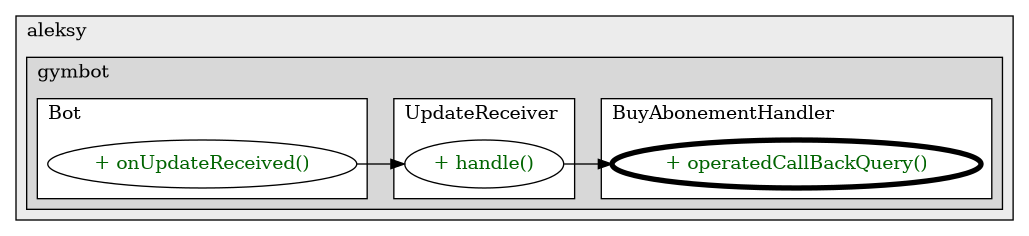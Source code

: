 @startuml

/' diagram meta data start
config=CallConfiguration;
{
  "rootMethod": "com.aleksy.gymbot.bot.handler.BuyAbonementHandler#operatedCallBackQuery()",
  "projectClassification": {
    "searchMode": "OpenProject", // OpenProject, AllProjects
    "includedProjects": "",
    "pathEndKeywords": "*.impl",
    "isClientPath": "",
    "isClientName": "",
    "isTestPath": "",
    "isTestName": "",
    "isMappingPath": "",
    "isMappingName": "",
    "isDataAccessPath": "",
    "isDataAccessName": "",
    "isDataStructurePath": "",
    "isDataStructureName": "",
    "isInterfaceStructuresPath": "",
    "isInterfaceStructuresName": "",
    "isEntryPointPath": "",
    "isEntryPointName": ""
  },
  "graphRestriction": {
    "classPackageExcludeFilter": "",
    "classPackageIncludeFilter": "",
    "classNameExcludeFilter": "",
    "classNameIncludeFilter": "",
    "methodNameExcludeFilter": "",
    "methodNameIncludeFilter": "",
    "removeByInheritance": "", // inheritance/annotation based filtering is done in a second step
    "removeByAnnotation": "",
    "removeByClassPackage": "", // cleanup the graph after inheritance/annotation based filtering is done
    "removeByClassName": "",
    "cutMappings": false,
    "cutEnum": true,
    "cutTests": true,
    "cutClient": true,
    "cutDataAccess": true,
    "cutInterfaceStructures": true,
    "cutDataStructures": true,
    "cutGetterAndSetter": true,
    "cutConstructors": true
  },
  "graphTraversal": {
    "forwardDepth": 3,
    "backwardDepth": 3,
    "classPackageExcludeFilter": "",
    "classPackageIncludeFilter": "",
    "classNameExcludeFilter": "",
    "classNameIncludeFilter": "",
    "methodNameExcludeFilter": "",
    "methodNameIncludeFilter": "",
    "hideMappings": false,
    "hideDataStructures": false,
    "hidePrivateMethods": true,
    "hideInterfaceCalls": true, // indirection: implementation -> interface (is hidden) -> implementation
    "onlyShowApplicationEntryPoints": false // root node is included
  },
  "details": {
    "aggregation": "GroupByClass", // ByClass, GroupByClass, None
    "showMethodParametersTypes": false,
    "showMethodParametersNames": false,
    "showMethodReturnType": false,
    "showPackageLevels": 2,
    "showCallOrder": false,
    "edgeMode": "MethodsOnly", // TypesOnly, MethodsOnly, TypesAndMethods, MethodsAndDirectTypeUsage
    "showDetailedClassStructure": false
  },
  "rootClass": "com.aleksy.gymbot.bot.handler.BuyAbonementHandler"
}
diagram meta data end '/



digraph g {
    rankdir="LR"
    splines=polyline
    

'nodes 
subgraph cluster_1415083977 { 
   	label=aleksy
	labeljust=l
	fillcolor="#ececec"
	style=filled
   
   subgraph cluster_1672351683 { 
   	label=gymbot
	labeljust=l
	fillcolor="#d8d8d8"
	style=filled
   
   subgraph cluster_1286856022 { 
   	label=BuyAbonementHandler
	labeljust=l
	fillcolor=white
	style=filled
   
   BuyAbonementHandler453642827XXXoperatedCallBackQuery0[
	label="+ operatedCallBackQuery()"
	style=filled
	fillcolor=white
	tooltip="BuyAbonementHandler

null"
	penwidth=4
	fontcolor=darkgreen
];
} 

subgraph cluster_1656004312 { 
   	label=Bot
	labeljust=l
	fillcolor=white
	style=filled
   
   Bot319421969XXXonUpdateReceived1754979095[
	label="+ onUpdateReceived()"
	style=filled
	fillcolor=white
	tooltip="Bot

null"
	fontcolor=darkgreen
];
} 

subgraph cluster_558656553 { 
   	label=UpdateReceiver
	labeljust=l
	fillcolor=white
	style=filled
   
   UpdateReceiver319421969XXXhandle1754979095[
	label="+ handle()"
	style=filled
	fillcolor=white
	tooltip="UpdateReceiver

null"
	fontcolor=darkgreen
];
} 
} 
} 

'edges    
Bot319421969XXXonUpdateReceived1754979095 -> UpdateReceiver319421969XXXhandle1754979095;
UpdateReceiver319421969XXXhandle1754979095 -> BuyAbonementHandler453642827XXXoperatedCallBackQuery0;
    
}
@enduml